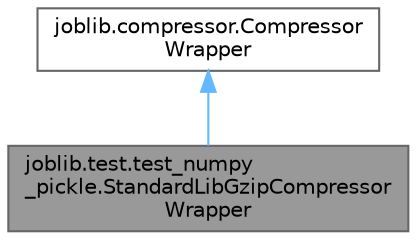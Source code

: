digraph "joblib.test.test_numpy_pickle.StandardLibGzipCompressorWrapper"
{
 // LATEX_PDF_SIZE
  bgcolor="transparent";
  edge [fontname=Helvetica,fontsize=10,labelfontname=Helvetica,labelfontsize=10];
  node [fontname=Helvetica,fontsize=10,shape=box,height=0.2,width=0.4];
  Node1 [id="Node000001",label="joblib.test.test_numpy\l_pickle.StandardLibGzipCompressor\lWrapper",height=0.2,width=0.4,color="gray40", fillcolor="grey60", style="filled", fontcolor="black",tooltip=" "];
  Node2 -> Node1 [id="edge1_Node000001_Node000002",dir="back",color="steelblue1",style="solid",tooltip=" "];
  Node2 [id="Node000002",label="joblib.compressor.Compressor\lWrapper",height=0.2,width=0.4,color="gray40", fillcolor="white", style="filled",URL="$dc/d62/classjoblib_1_1compressor_1_1CompressorWrapper.html",tooltip=" "];
}
